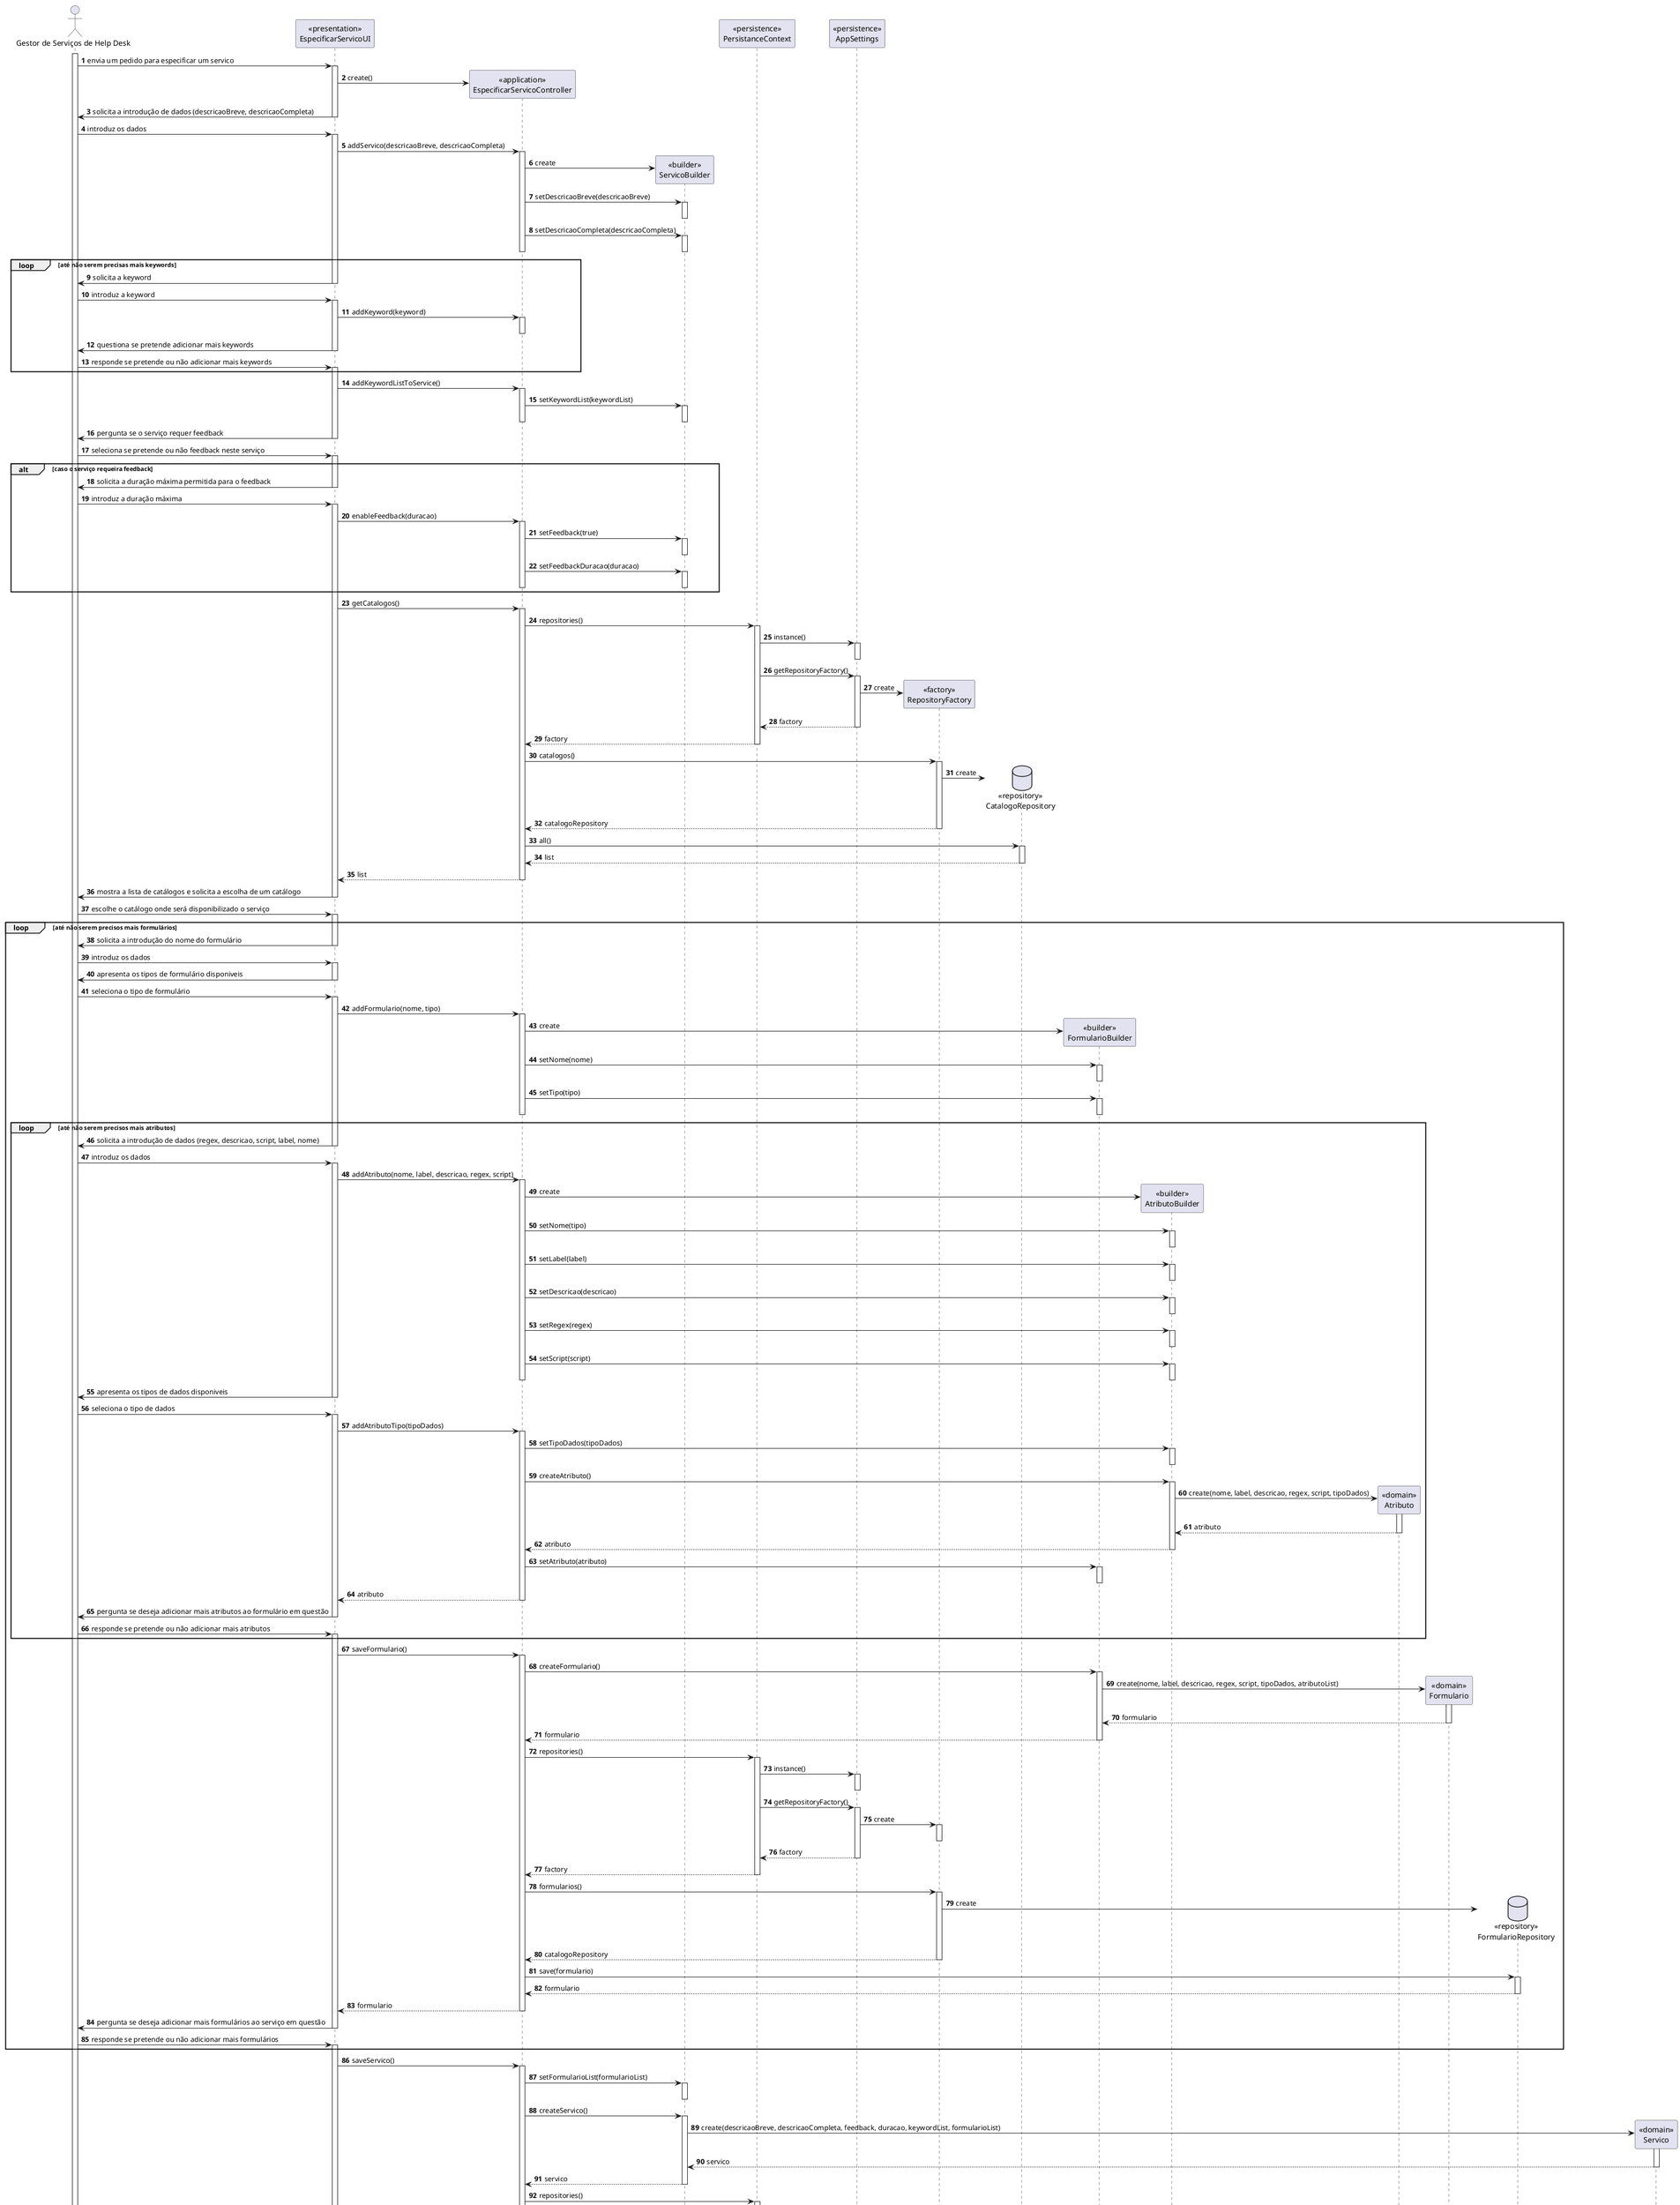 @startuml
autonumber
hide footbox

actor "Gestor de Serviços de Help Desk" as GSH

participant "<<presentation>>\nEspecificarServicoUI" as UI
participant "<<application>>\nEspecificarServicoController" as CTRL
participant "<<builder>>\nServicoBuilder" as SBD
participant "<<persistence>>\nPersistanceContext" as PC
participant "<<persistence>>\nAppSettings" as AS
participant "<<factory>>\nRepositoryFactory" as RF
database "<<repository>>\nCatalogoRepository" as CR
participant "<<builder>>\nFormularioBuilder" as FBD
participant "<<builder>>\nAtributoBuilder" as ABD
participant "<<domain>>\nAtributo" as A
participant "<<domain>>\nFormulario" as F
database "<<repository>>\nFormularioRepository" as FR
database "<<repository>>\nServicoRepository" as SR
participant "<<domain>>\nServico" as S


activate GSH

GSH -> UI : envia um pedido para especificar um servico
activate UI
UI -> CTRL** : create()
UI -> GSH : solicita a introdução de dados (descricaoBreve, descricaoCompleta)
deactivate UI

GSH -> UI : introduz os dados
activate UI

UI -> CTRL : addServico(descricaoBreve, descricaoCompleta)
activate CTRL

CTRL -> SBD** : create
CTRL -> SBD : setDescricaoBreve(descricaoBreve)
activate SBD
deactivate SBD
CTRL -> SBD : setDescricaoCompleta(descricaoCompleta)
activate SBD
deactivate SBD
deactivate CTRL

loop até não serem precisas mais keywords
UI -> GSH : solicita a keyword
deactivate UI

GSH -> UI : introduz a keyword
activate UI

UI -> CTRL : addKeyword(keyword)
activate CTRL
deactivate CTRL

UI -> GSH : questiona se pretende adicionar mais keywords
deactivate UI

GSH -> UI : responde se pretende ou não adicionar mais keywords
activate UI
end

UI -> CTRL : addKeywordListToService()
activate CTRL

CTRL -> SBD : setKeywordList(keywordList)
activate SBD
deactivate SBD
deactivate CTRL

UI -> GSH : pergunta se o serviço requer feedback
deactivate UI

GSH -> UI : seleciona se pretende ou não feedback neste serviço
activate UI

alt caso o serviço requeira feedback

UI -> GSH : solicita a duração máxima permitida para o feedback
deactivate UI

GSH -> UI : introduz a duração máxima
activate UI

UI -> CTRL : enableFeedback(duracao)
activate CTRL

CTRL -> SBD : setFeedback(true)
activate SBD
deactivate SBD

CTRL -> SBD : setFeedbackDuracao(duracao)
activate SBD
deactivate SBD
deactivate CTRL

end

UI -> CTRL : getCatalogos()
activate CTRL

CTRL -> PC : repositories()
activate PC

PC -> AS : instance()
activate AS
deactivate AS

PC -> AS : getRepositoryFactory()
activate AS

AS -> RF** : create
AS --> PC : factory
deactivate AS

PC --> CTRL : factory
deactivate PC

CTRL -> RF : catalogos()
activate RF

RF -> CR** : create
RF --> CTRL : catalogoRepository
deactivate RF

CTRL -> CR : all()
activate CR
CR --> CTRL : list
deactivate CR

CTRL --> UI : list
deactivate CTRL

UI -> GSH : mostra a lista de catálogos e solicita a escolha de um catálogo
deactivate UI

GSH -> UI : escolhe o catálogo onde será disponibilizado o serviço
activate UI

loop até não serem precisos mais formulários
UI -> GSH : solicita a introdução do nome do formulário
deactivate UI

GSH -> UI : introduz os dados
activate UI

UI -> GSH : apresenta os tipos de formulário disponiveis
deactivate UI

GSH -> UI : seleciona o tipo de formulário
activate UI

UI -> CTRL : addFormulario(nome, tipo)
activate CTRL

CTRL -> FBD** : create
CTRL -> FBD : setNome(nome)
activate FBD
deactivate FBD

CTRL -> FBD : setTipo(tipo)
activate FBD
deactivate FBD
deactivate CTRL

loop até não serem precisos mais atributos
UI -> GSH : solicita a introdução de dados (regex, descricao, script, label, nome)
deactivate UI

GSH -> UI : introduz os dados
activate UI

UI -> CTRL : addAtributo(nome, label, descricao, regex, script)
activate CTRL

CTRL -> ABD** : create
CTRL -> ABD : setNome(tipo)
activate ABD
deactivate ABD

CTRL -> ABD : setLabel(label)
activate ABD
deactivate ABD

CTRL -> ABD : setDescricao(descricao)
activate ABD
deactivate ABD

CTRL -> ABD : setRegex(regex)
activate ABD
deactivate ABD

CTRL -> ABD : setScript(script)
activate ABD
deactivate ABD
deactivate CTRL

UI -> GSH : apresenta os tipos de dados disponiveis
deactivate UI

GSH -> UI : seleciona o tipo de dados
activate UI

UI -> CTRL : addAtributoTipo(tipoDados)
activate CTRL

CTRL -> ABD : setTipoDados(tipoDados)
activate ABD
deactivate ABD

CTRL -> ABD : createAtributo()
activate ABD

ABD -> A** : create(nome, label, descricao, regex, script, tipoDados)
activate A

A --> ABD : atributo
deactivate A

ABD --> CTRL : atributo
deactivate ABD

CTRL -> FBD : setAtributo(atributo)
activate FBD
deactivate FBD

CTRL --> UI : atributo
deactivate CTRL

UI -> GSH : pergunta se deseja adicionar mais atributos ao formulário em questão
deactivate UI

GSH -> UI : responde se pretende ou não adicionar mais atributos
activate UI
end

UI -> CTRL : saveFormulario()
activate CTRL

CTRL -> FBD : createFormulario()
activate FBD

FBD -> F** : create(nome, label, descricao, regex, script, tipoDados, atributoList)
activate F

F --> FBD : formulario
deactivate F

FBD --> CTRL : formulario
deactivate FBD

CTRL -> PC : repositories()
activate PC

PC -> AS : instance()
activate AS
deactivate AS

PC -> AS : getRepositoryFactory()
activate AS

AS -> RF : create
activate RF
deactivate RF
AS --> PC : factory
deactivate AS

PC --> CTRL : factory
deactivate PC

CTRL -> RF : formularios()
activate RF

RF -> FR** : create
RF --> CTRL : catalogoRepository
deactivate RF

CTRL -> FR : save(formulario)
activate FR
FR --> CTRL : formulario
deactivate FR

CTRL --> UI : formulario
deactivate CTRL

UI -> GSH : pergunta se deseja adicionar mais formulários ao serviço em questão
deactivate UI

GSH -> UI : responde se pretende ou não adicionar mais formulários
activate UI
end

UI -> CTRL : saveServico()
activate CTRL

CTRL -> SBD : setFormularioList(formularioList)
activate SBD
deactivate SBD

CTRL -> SBD : createServico()
activate SBD

SBD -> S** : create(descricaoBreve, descricaoCompleta, feedback, duracao, keywordList, formularioList)
activate S

S --> SBD : servico
deactivate S

SBD --> CTRL : servico
deactivate SBD

CTRL -> PC : repositories()
activate PC

PC -> AS : instance()
activate AS
deactivate AS

PC -> AS : getRepositoryFactory()
activate AS

AS -> RF : create
activate RF
deactivate RF
AS --> PC : factory
deactivate AS

PC --> CTRL : factory
deactivate PC

CTRL -> RF : servicos()
activate RF

RF -> SR** : create
RF --> CTRL : catalogoRepository
deactivate RF

CTRL -> SR : save(servico)
activate SR
SR --> CTRL : servico
deactivate SR

CTRL --> UI : servico
deactivate CTRL

UI -> GSH : valida, apresenta os dados do servico e solicita uma confirmação
deactivate UI

GSH -> UI : confirma
activate UI
UI -> GSH : regista o servico e informa do sucesso da operação
deactivate UI
deactivate UI
deactivate GSH

@enduml
